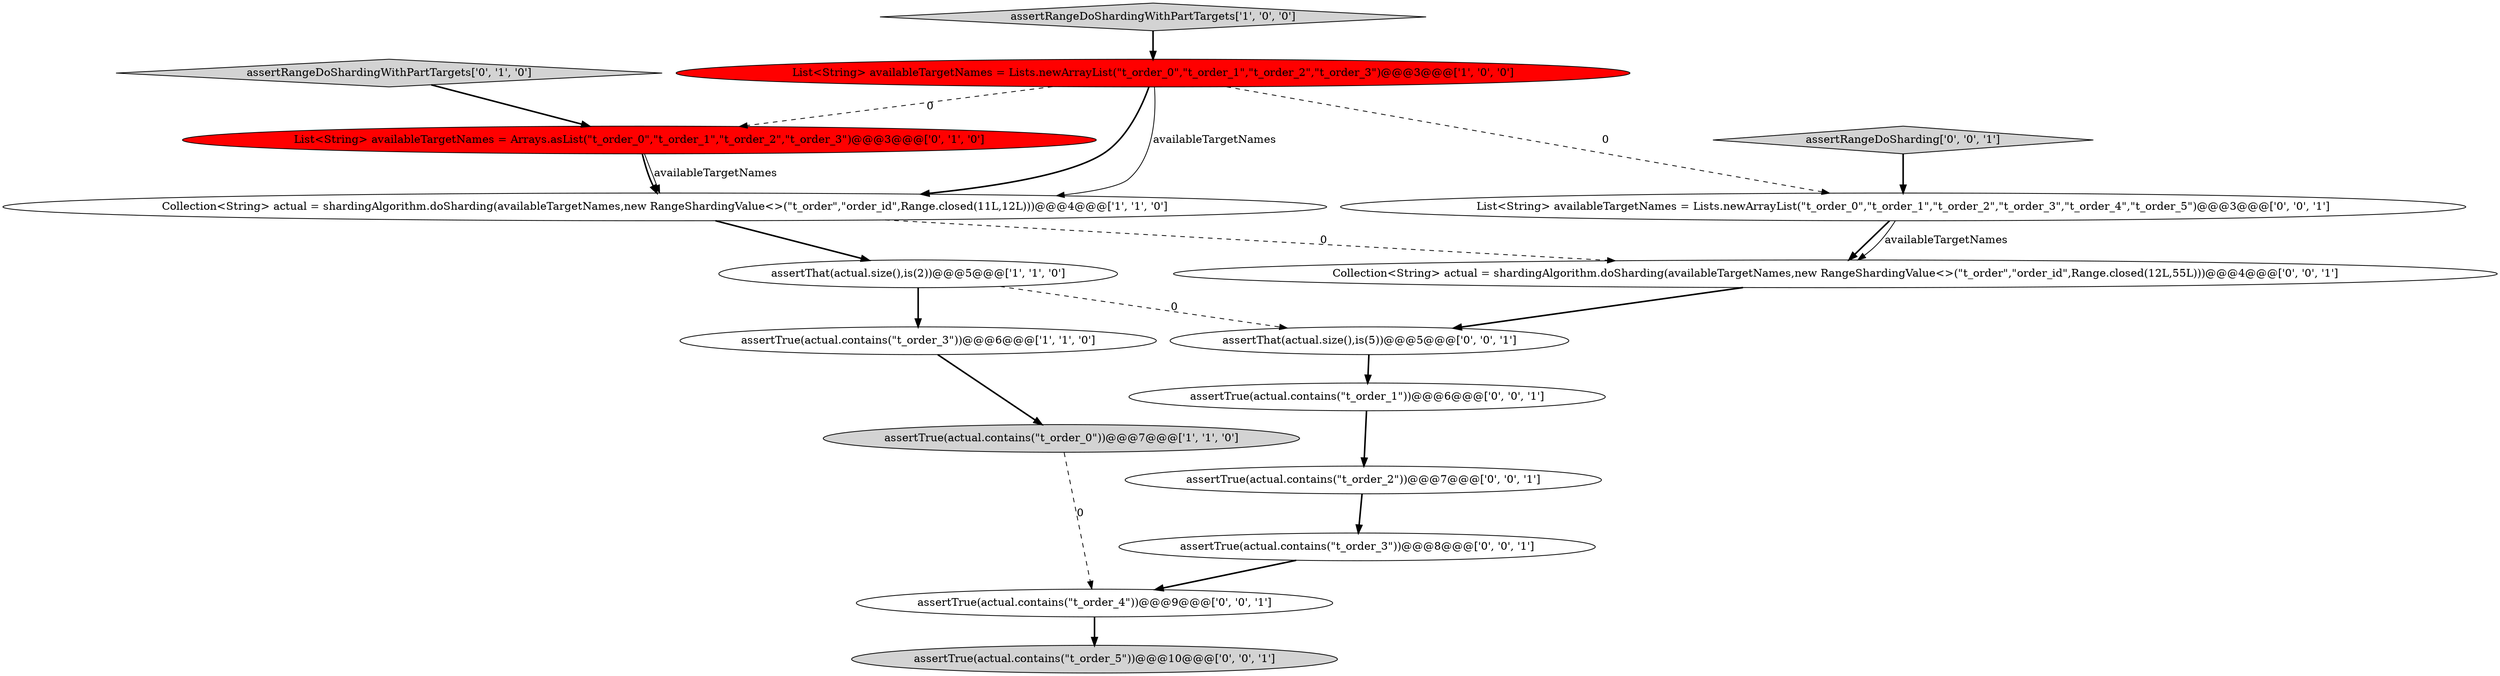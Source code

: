 digraph {
7 [style = filled, label = "assertRangeDoShardingWithPartTargets['0', '1', '0']", fillcolor = lightgray, shape = diamond image = "AAA0AAABBB2BBB"];
2 [style = filled, label = "List<String> availableTargetNames = Lists.newArrayList(\"t_order_0\",\"t_order_1\",\"t_order_2\",\"t_order_3\")@@@3@@@['1', '0', '0']", fillcolor = red, shape = ellipse image = "AAA1AAABBB1BBB"];
9 [style = filled, label = "assertTrue(actual.contains(\"t_order_4\"))@@@9@@@['0', '0', '1']", fillcolor = white, shape = ellipse image = "AAA0AAABBB3BBB"];
10 [style = filled, label = "Collection<String> actual = shardingAlgorithm.doSharding(availableTargetNames,new RangeShardingValue<>(\"t_order\",\"order_id\",Range.closed(12L,55L)))@@@4@@@['0', '0', '1']", fillcolor = white, shape = ellipse image = "AAA0AAABBB3BBB"];
11 [style = filled, label = "assertTrue(actual.contains(\"t_order_1\"))@@@6@@@['0', '0', '1']", fillcolor = white, shape = ellipse image = "AAA0AAABBB3BBB"];
0 [style = filled, label = "Collection<String> actual = shardingAlgorithm.doSharding(availableTargetNames,new RangeShardingValue<>(\"t_order\",\"order_id\",Range.closed(11L,12L)))@@@4@@@['1', '1', '0']", fillcolor = white, shape = ellipse image = "AAA0AAABBB1BBB"];
14 [style = filled, label = "List<String> availableTargetNames = Lists.newArrayList(\"t_order_0\",\"t_order_1\",\"t_order_2\",\"t_order_3\",\"t_order_4\",\"t_order_5\")@@@3@@@['0', '0', '1']", fillcolor = white, shape = ellipse image = "AAA0AAABBB3BBB"];
15 [style = filled, label = "assertTrue(actual.contains(\"t_order_5\"))@@@10@@@['0', '0', '1']", fillcolor = lightgray, shape = ellipse image = "AAA0AAABBB3BBB"];
3 [style = filled, label = "assertRangeDoShardingWithPartTargets['1', '0', '0']", fillcolor = lightgray, shape = diamond image = "AAA0AAABBB1BBB"];
13 [style = filled, label = "assertRangeDoSharding['0', '0', '1']", fillcolor = lightgray, shape = diamond image = "AAA0AAABBB3BBB"];
1 [style = filled, label = "assertThat(actual.size(),is(2))@@@5@@@['1', '1', '0']", fillcolor = white, shape = ellipse image = "AAA0AAABBB1BBB"];
12 [style = filled, label = "assertThat(actual.size(),is(5))@@@5@@@['0', '0', '1']", fillcolor = white, shape = ellipse image = "AAA0AAABBB3BBB"];
5 [style = filled, label = "assertTrue(actual.contains(\"t_order_0\"))@@@7@@@['1', '1', '0']", fillcolor = lightgray, shape = ellipse image = "AAA0AAABBB1BBB"];
6 [style = filled, label = "List<String> availableTargetNames = Arrays.asList(\"t_order_0\",\"t_order_1\",\"t_order_2\",\"t_order_3\")@@@3@@@['0', '1', '0']", fillcolor = red, shape = ellipse image = "AAA1AAABBB2BBB"];
16 [style = filled, label = "assertTrue(actual.contains(\"t_order_2\"))@@@7@@@['0', '0', '1']", fillcolor = white, shape = ellipse image = "AAA0AAABBB3BBB"];
4 [style = filled, label = "assertTrue(actual.contains(\"t_order_3\"))@@@6@@@['1', '1', '0']", fillcolor = white, shape = ellipse image = "AAA0AAABBB1BBB"];
8 [style = filled, label = "assertTrue(actual.contains(\"t_order_3\"))@@@8@@@['0', '0', '1']", fillcolor = white, shape = ellipse image = "AAA0AAABBB3BBB"];
2->0 [style = solid, label="availableTargetNames"];
11->16 [style = bold, label=""];
1->4 [style = bold, label=""];
16->8 [style = bold, label=""];
12->11 [style = bold, label=""];
14->10 [style = bold, label=""];
5->9 [style = dashed, label="0"];
6->0 [style = bold, label=""];
14->10 [style = solid, label="availableTargetNames"];
0->10 [style = dashed, label="0"];
1->12 [style = dashed, label="0"];
2->0 [style = bold, label=""];
2->14 [style = dashed, label="0"];
3->2 [style = bold, label=""];
10->12 [style = bold, label=""];
9->15 [style = bold, label=""];
0->1 [style = bold, label=""];
7->6 [style = bold, label=""];
6->0 [style = solid, label="availableTargetNames"];
8->9 [style = bold, label=""];
2->6 [style = dashed, label="0"];
4->5 [style = bold, label=""];
13->14 [style = bold, label=""];
}
